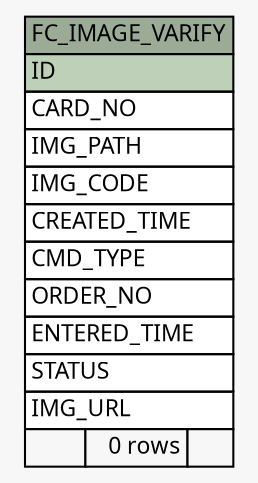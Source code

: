 // dot 2.26.0 on Linux 2.6.32-504.3.3.el6.x86_64
// SchemaSpy rev Unknown
digraph "FC_IMAGE_VARIFY" {
  graph [
    rankdir="RL"
    bgcolor="#f7f7f7"
    nodesep="0.18"
    ranksep="0.46"
    fontname="Microsoft YaHei"
    fontsize="11"
  ];
  node [
    fontname="Microsoft YaHei"
    fontsize="11"
    shape="plaintext"
  ];
  edge [
    arrowsize="0.8"
  ];
  "FC_IMAGE_VARIFY" [
    label=<
    <TABLE BORDER="0" CELLBORDER="1" CELLSPACING="0" BGCOLOR="#ffffff">
      <TR><TD COLSPAN="3" BGCOLOR="#9bab96" ALIGN="CENTER">FC_IMAGE_VARIFY</TD></TR>
      <TR><TD PORT="ID" COLSPAN="3" BGCOLOR="#bed1b8" ALIGN="LEFT">ID</TD></TR>
      <TR><TD PORT="CARD_NO" COLSPAN="3" ALIGN="LEFT">CARD_NO</TD></TR>
      <TR><TD PORT="IMG_PATH" COLSPAN="3" ALIGN="LEFT">IMG_PATH</TD></TR>
      <TR><TD PORT="IMG_CODE" COLSPAN="3" ALIGN="LEFT">IMG_CODE</TD></TR>
      <TR><TD PORT="CREATED_TIME" COLSPAN="3" ALIGN="LEFT">CREATED_TIME</TD></TR>
      <TR><TD PORT="CMD_TYPE" COLSPAN="3" ALIGN="LEFT">CMD_TYPE</TD></TR>
      <TR><TD PORT="ORDER_NO" COLSPAN="3" ALIGN="LEFT">ORDER_NO</TD></TR>
      <TR><TD PORT="ENTERED_TIME" COLSPAN="3" ALIGN="LEFT">ENTERED_TIME</TD></TR>
      <TR><TD PORT="STATUS" COLSPAN="3" ALIGN="LEFT">STATUS</TD></TR>
      <TR><TD PORT="IMG_URL" COLSPAN="3" ALIGN="LEFT">IMG_URL</TD></TR>
      <TR><TD ALIGN="LEFT" BGCOLOR="#f7f7f7">  </TD><TD ALIGN="RIGHT" BGCOLOR="#f7f7f7">0 rows</TD><TD ALIGN="RIGHT" BGCOLOR="#f7f7f7">  </TD></TR>
    </TABLE>>
    URL="tables/FC_IMAGE_VARIFY.html"
    tooltip="FC_IMAGE_VARIFY"
  ];
}
